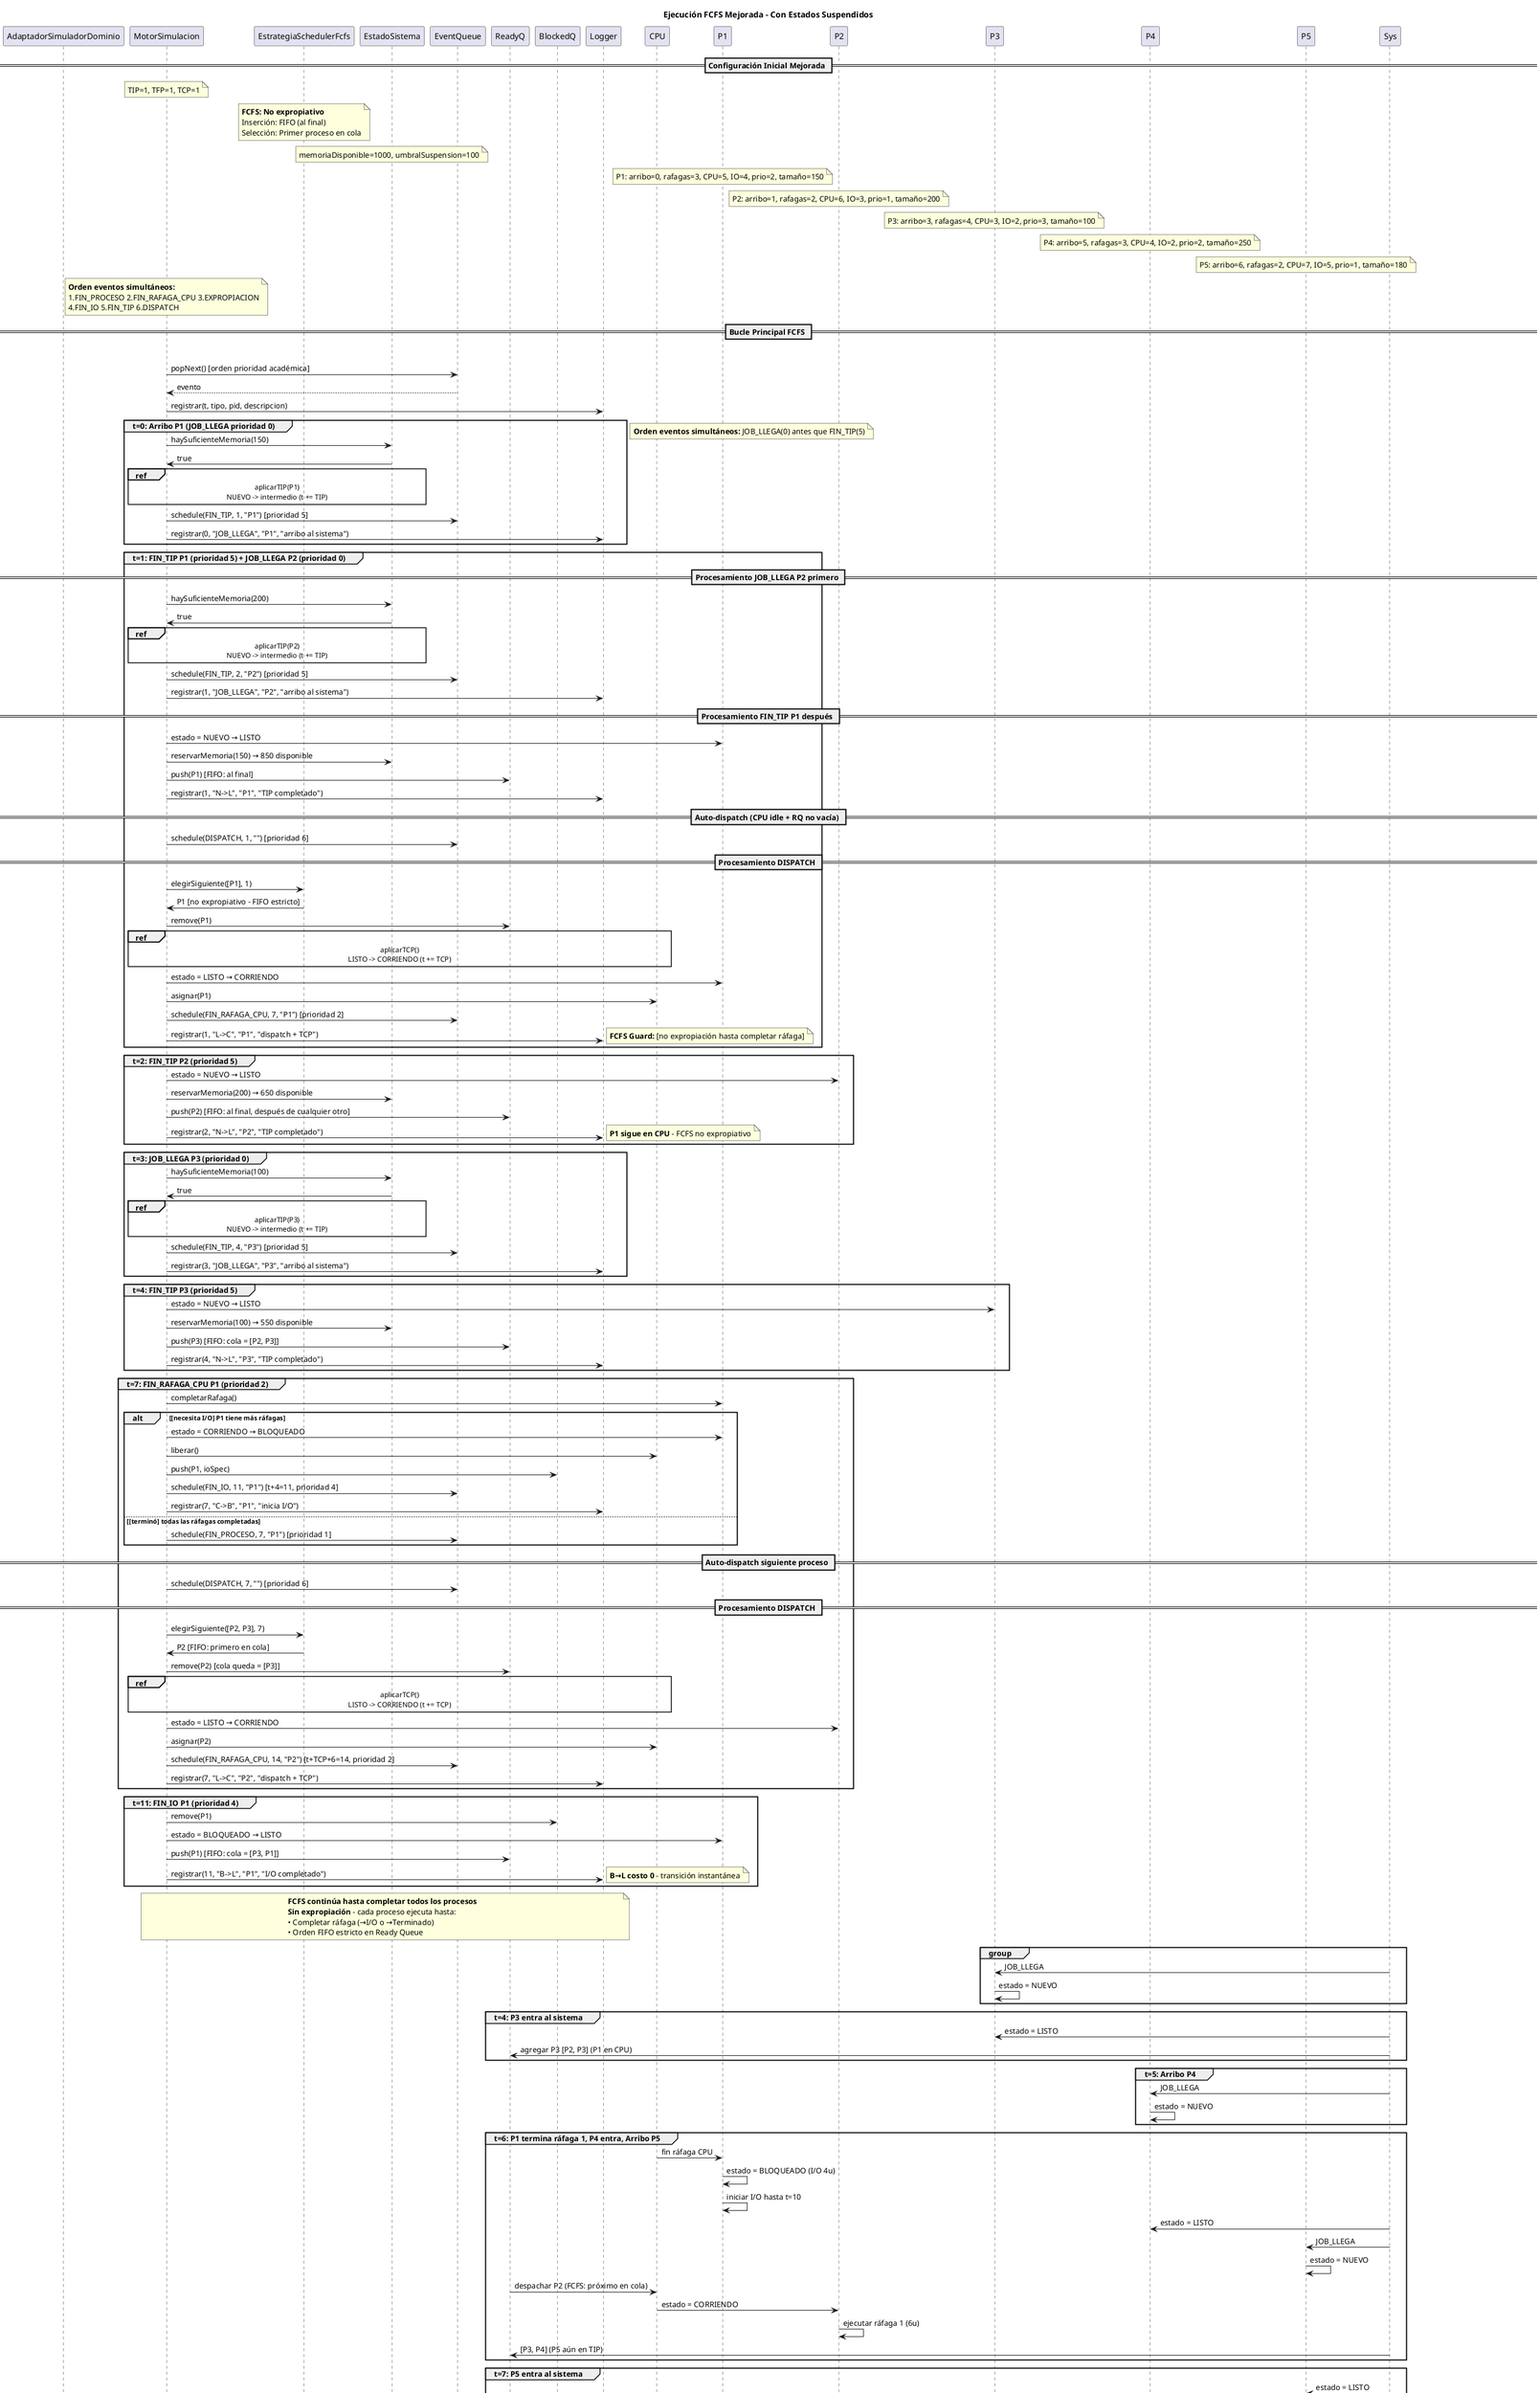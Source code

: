 @startuml
title Ejecución FCFS Mejorada - Con Estados Suspendidos
participant "AdaptadorSimuladorDominio" as Adaptador
participant "MotorSimulacion" as Motor
participant "EstrategiaSchedulerFcfs" as FCFS
participant "EstadoSistema" as Estado
participant "EventQueue" as EQ
participant "ReadyQ" as RQ
participant "BlockedQ" as BQ
participant "Logger" as Logger
participant "CPU" as CPU
participant "P1" as P1
participant "P2" as P2  
participant "P3" as P3
participant "P4" as P4
participant "P5" as P5

== Configuración Inicial Mejorada ==
note over Motor: TIP=1, TFP=1, TCP=1
note over FCFS: **FCFS: No expropiativo**\nInserción: FIFO (al final)\nSelección: Primer proceso en cola
note over Estado: memoriaDisponible=1000, umbralSuspension=100
note over P1: P1: arribo=0, rafagas=3, CPU=5, IO=4, prio=2, tamaño=150
note over P2: P2: arribo=1, rafagas=2, CPU=6, IO=3, prio=1, tamaño=200
note over P3: P3: arribo=3, rafagas=4, CPU=3, IO=2, prio=3, tamaño=100
note over P4: P4: arribo=5, rafagas=3, CPU=4, IO=2, prio=2, tamaño=250
note over P5: P5: arribo=6, rafagas=2, CPU=7, IO=5, prio=1, tamaño=180

note over of Motor: **Orden eventos simultáneos:**\n1.FIN_PROCESO 2.FIN_RAFAGA_CPU 3.EXPROPIACION\n4.FIN_IO 5.FIN_TIP 6.DISPATCH

== Bucle Principal FCFS ==

loop while EventQueue not empty
    Motor -> EQ: popNext() [orden prioridad académica]
    EQ --> Motor: evento
    Motor -> Logger: registrar(t, tipo, pid, descripcion)
    
group t=0: Arribo P1 (JOB_LLEGA prioridad 0)
    Motor -> Estado: haySuficienteMemoria(150)
    Estado -> Motor: true
    ref over Motor, Estado : aplicarTIP(P1)\nNUEVO -> intermedio (t += TIP)
    Motor -> EQ: schedule(FIN_TIP, 1, "P1") [prioridad 5]
    Motor -> Logger: registrar(0, "JOB_LLEGA", "P1", "arribo al sistema")
end

group t=1: FIN_TIP P1 (prioridad 5) + JOB_LLEGA P2 (prioridad 0)
    note right: **Orden eventos simultáneos:** JOB_LLEGA(0) antes que FIN_TIP(5)
    
    == Procesamiento JOB_LLEGA P2 primero ==
    Motor -> Estado: haySuficienteMemoria(200)
    Estado -> Motor: true
    ref over Motor, Estado : aplicarTIP(P2)\nNUEVO -> intermedio (t += TIP)
    Motor -> EQ: schedule(FIN_TIP, 2, "P2") [prioridad 5]
    Motor -> Logger: registrar(1, "JOB_LLEGA", "P2", "arribo al sistema")
    
    == Procesamiento FIN_TIP P1 después ==
    Motor -> P1: estado = NUEVO → LISTO
    Motor -> Estado: reservarMemoria(150) → 850 disponible
    Motor -> RQ: push(P1) [FIFO: al final]
    Motor -> Logger: registrar(1, "N->L", "P1", "TIP completado")
    
    == Auto-dispatch (CPU idle + RQ no vacía) ==
    Motor -> EQ: schedule(DISPATCH, 1, "") [prioridad 6]
    
    == Procesamiento DISPATCH ==
    Motor -> FCFS: elegirSiguiente([P1], 1)
    FCFS -> Motor: P1 [no expropiativo - FIFO estricto]
    Motor -> RQ: remove(P1)
    ref over Motor, CPU : aplicarTCP()\nLISTO -> CORRIENDO (t += TCP)
    Motor -> P1: estado = LISTO → CORRIENDO
    Motor -> CPU: asignar(P1)
    Motor -> EQ: schedule(FIN_RAFAGA_CPU, 7, "P1") [prioridad 2]
    Motor -> Logger: registrar(1, "L->C", "P1", "dispatch + TCP")
    note right: **FCFS Guard:** [no expropiación hasta completar ráfaga]
end

group t=2: FIN_TIP P2 (prioridad 5)
    Motor -> P2: estado = NUEVO → LISTO
    Motor -> Estado: reservarMemoria(200) → 650 disponible
    Motor -> RQ: push(P2) [FIFO: al final, después de cualquier otro]
    Motor -> Logger: registrar(2, "N->L", "P2", "TIP completado")
    note right: **P1 sigue en CPU** - FCFS no expropiativo
end

group t=3: JOB_LLEGA P3 (prioridad 0)
    Motor -> Estado: haySuficienteMemoria(100)
    Estado -> Motor: true
    ref over Motor, Estado : aplicarTIP(P3)\nNUEVO -> intermedio (t += TIP)
    Motor -> EQ: schedule(FIN_TIP, 4, "P3") [prioridad 5]
    Motor -> Logger: registrar(3, "JOB_LLEGA", "P3", "arribo al sistema")
end

group t=4: FIN_TIP P3 (prioridad 5)
    Motor -> P3: estado = NUEVO → LISTO  
    Motor -> Estado: reservarMemoria(100) → 550 disponible
    Motor -> RQ: push(P3) [FIFO: cola = [P2, P3]]
    Motor -> Logger: registrar(4, "N->L", "P3", "TIP completado")
end

group t=7: FIN_RAFAGA_CPU P1 (prioridad 2)
    Motor -> P1: completarRafaga()
    alt [necesita I/O] P1 tiene más ráfagas
        Motor -> P1: estado = CORRIENDO → BLOQUEADO
        Motor -> CPU: liberar()
        Motor -> BQ: push(P1, ioSpec)
        Motor -> EQ: schedule(FIN_IO, 11, "P1") [t+4=11, prioridad 4]
        Motor -> Logger: registrar(7, "C->B", "P1", "inicia I/O")
    else [terminó] todas las ráfagas completadas
        Motor -> EQ: schedule(FIN_PROCESO, 7, "P1") [prioridad 1]
    end
    
    == Auto-dispatch siguiente proceso ==
    Motor -> EQ: schedule(DISPATCH, 7, "") [prioridad 6]
    
    == Procesamiento DISPATCH ==
    Motor -> FCFS: elegirSiguiente([P2, P3], 7)
    FCFS -> Motor: P2 [FIFO: primero en cola]
    Motor -> RQ: remove(P2) [cola queda = [P3]]
    ref over Motor, CPU : aplicarTCP()\nLISTO -> CORRIENDO (t += TCP)
    Motor -> P2: estado = LISTO → CORRIENDO
    Motor -> CPU: asignar(P2)
    Motor -> EQ: schedule(FIN_RAFAGA_CPU, 14, "P2") [t+TCP+6=14, prioridad 2]
    Motor -> Logger: registrar(7, "L->C", "P2", "dispatch + TCP")
end

group t=11: FIN_IO P1 (prioridad 4)
    Motor -> BQ: remove(P1)
    Motor -> P1: estado = BLOQUEADO → LISTO
    Motor -> RQ: push(P1) [FIFO: cola = [P3, P1]]
    Motor -> Logger: registrar(11, "B->L", "P1", "I/O completado")
    note right: **B→L costo 0** - transición instantánea
end

note over Motor, Logger: **FCFS continúa hasta completar todos los procesos**\n**Sin expropiación** - cada proceso ejecuta hasta:\n• Completar ráfaga (→I/O o →Terminado)\n• Orden FIFO estricto en Ready Queue

group
    Sys -> P3: JOB_LLEGA
    P3 -> P3: estado = NUEVO
end

group t=4: P3 entra al sistema
    Sys -> P3: estado = LISTO
    Sys -> RQ: agregar P3 [P2, P3] (P1 en CPU)
end

group t=5: Arribo P4
    Sys -> P4: JOB_LLEGA  
    P4 -> P4: estado = NUEVO
end

group t=6: P1 termina ráfaga 1, P4 entra, Arribo P5
    CPU -> P1: fin ráfaga CPU
    P1 -> P1: estado = BLOQUEADO (I/O 4u)
    P1 -> P1: iniciar I/O hasta t=10
    
    Sys -> P4: estado = LISTO
    Sys -> P5: JOB_LLEGA
    P5 -> P5: estado = NUEVO
    
    RQ -> CPU: despachar P2 (FCFS: próximo en cola)
    CPU -> P2: estado = CORRIENDO  
    P2 -> P2: ejecutar ráfaga 1 (6u)
    Sys -> RQ: [P3, P4] (P5 aún en TIP)
end

group t=7: P5 entra al sistema
    Sys -> P5: estado = LISTO
    Sys -> RQ: [P3, P4, P5] (P2 en CPU)
end

group t=10: P1 termina I/O
    P1 -> P1: fin I/O, estado = LISTO
    Sys -> RQ: [P3, P4, P5, P1] (P1 va al FINAL)
    note right: FCFS: tras I/O va al final de cola
end

group t=12: P2 termina ráfaga 1
    CPU -> P2: fin ráfaga CPU
    P2 -> P2: estado = BLOQUEADO (I/O 3u hasta t=15)
    
    RQ -> CPU: despachar P3 (FCFS: próximo en cola)
    CPU -> P3: estado = CORRIENDO
    P3 -> P3: ejecutar ráfaga 1 (3u)
    Sys -> RQ: [P4, P5, P1] (P2 en I/O)
end

group t=15: P3 termina ráfaga 1, P2 termina I/O
    CPU -> P3: fin ráfaga CPU  
    P3 -> P3: estado = BLOQUEADO (I/O 2u hasta t=17)
    P2 -> P2: fin I/O, estado = LISTO
    
    RQ -> CPU: despachar P4 (FCFS: próximo en cola)
    CPU -> P4: estado = CORRIENDO
    P4 -> P4: ejecutar ráfaga 1 (4u)
    Sys -> RQ: [P5, P1, P2] (P3 en I/O)
end

group t=17: P3 termina I/O
    P3 -> P3: fin I/O, estado = LISTO
    Sys -> RQ: [P5, P1, P2, P3] (P3 al final)
end

group t=19: P4 termina ráfaga 1
    CPU -> P4: fin ráfaga CPU
    P4 -> P4: estado = BLOQUEADO (I/O 2u hasta t=21)
    
    RQ -> CPU: despachar P5 (FCFS: próximo en cola)
    CPU -> P5: estado = CORRIENDO
    P5 -> P5: ejecutar ráfaga 1 (7u)
    Sys -> RQ: [P1, P2, P3] (P4 en I/O)
end

note right of RQ
**Patrón FCFS:**
- Orden estricto FIFO en Ready Queue
- No hay expropiación por llegadas
- Tras I/O: al final de la cola  
- Efecto convoy posible con jobs largos
- Predecible pero no óptimo
end note

@enduml